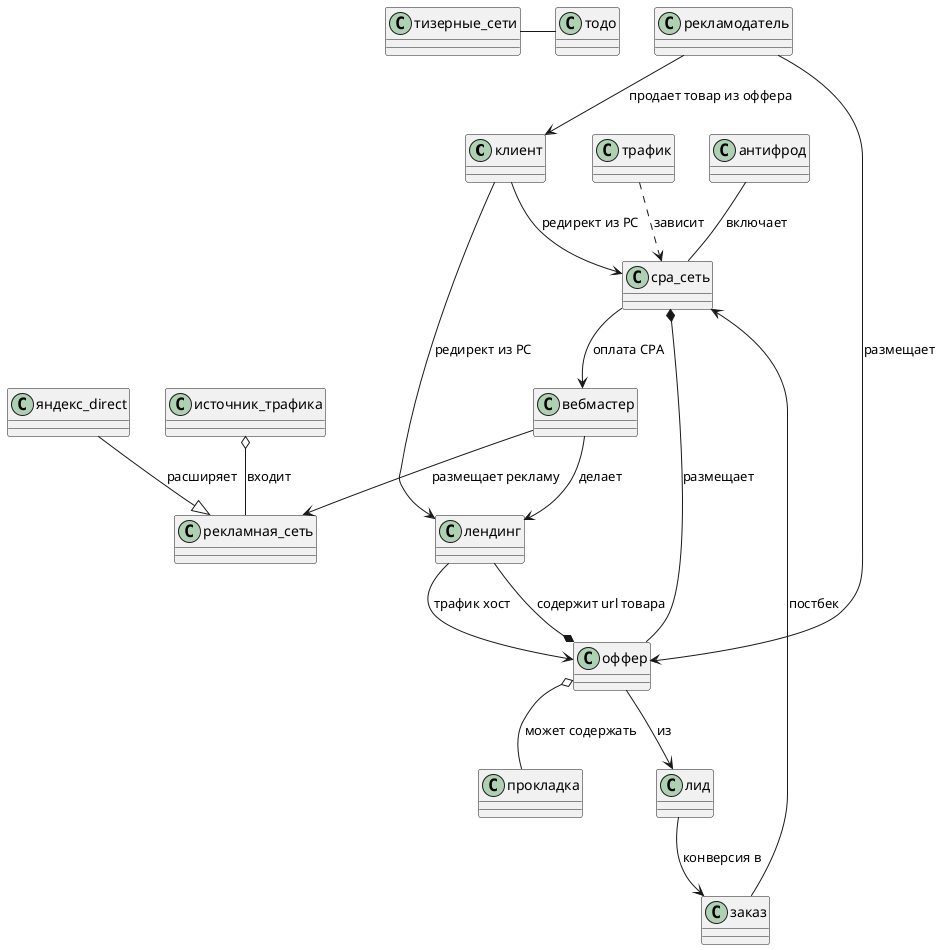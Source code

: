 @startuml

клиент --> cpa_сеть: редирект из РС
cpa_сеть --> вебмастер: оплата CPA
антифрод -- cpa_сеть: включает
трафик ..> cpa_сеть: зависит

рекламодатель --> оффер: размещает
рекламодатель --> клиент: продает товар из оффера
оффер o-- прокладка: может содержать
вебмастер --> рекламная_сеть: размещает рекламу
оффер --* cpa_сеть: размещает
оффер *-- лендинг: содержит url товара
лендинг --> оффер: трафик хост
вебмастер --> лендинг: делает
клиент --> лендинг: редирект из РС
оффер --> лид: из
лид --> заказ: конверсия в
заказ --> cpa_сеть: постбек
яндекс_direct --|> рекламная_сеть: расширяет
источник_трафика o-- рекламная_сеть: входит
тизерные_сети-тодо
@enduml